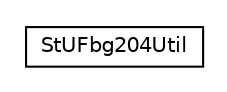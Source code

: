 #!/usr/local/bin/dot
#
# Class diagram 
# Generated by UMLGraph version R5_6-24-gf6e263 (http://www.umlgraph.org/)
#

digraph G {
	edge [fontname="Helvetica",fontsize=10,labelfontname="Helvetica",labelfontsize=10];
	node [fontname="Helvetica",fontsize=10,shape=plaintext];
	nodesep=0.25;
	ranksep=0.5;
	// nl.b3p.brmo.stufbg204.util.StUFbg204Util
	c510 [label=<<table title="nl.b3p.brmo.stufbg204.util.StUFbg204Util" border="0" cellborder="1" cellspacing="0" cellpadding="2" port="p" href="./StUFbg204Util.html">
		<tr><td><table border="0" cellspacing="0" cellpadding="1">
<tr><td align="center" balign="center"> StUFbg204Util </td></tr>
		</table></td></tr>
		</table>>, URL="./StUFbg204Util.html", fontname="Helvetica", fontcolor="black", fontsize=10.0];
}

